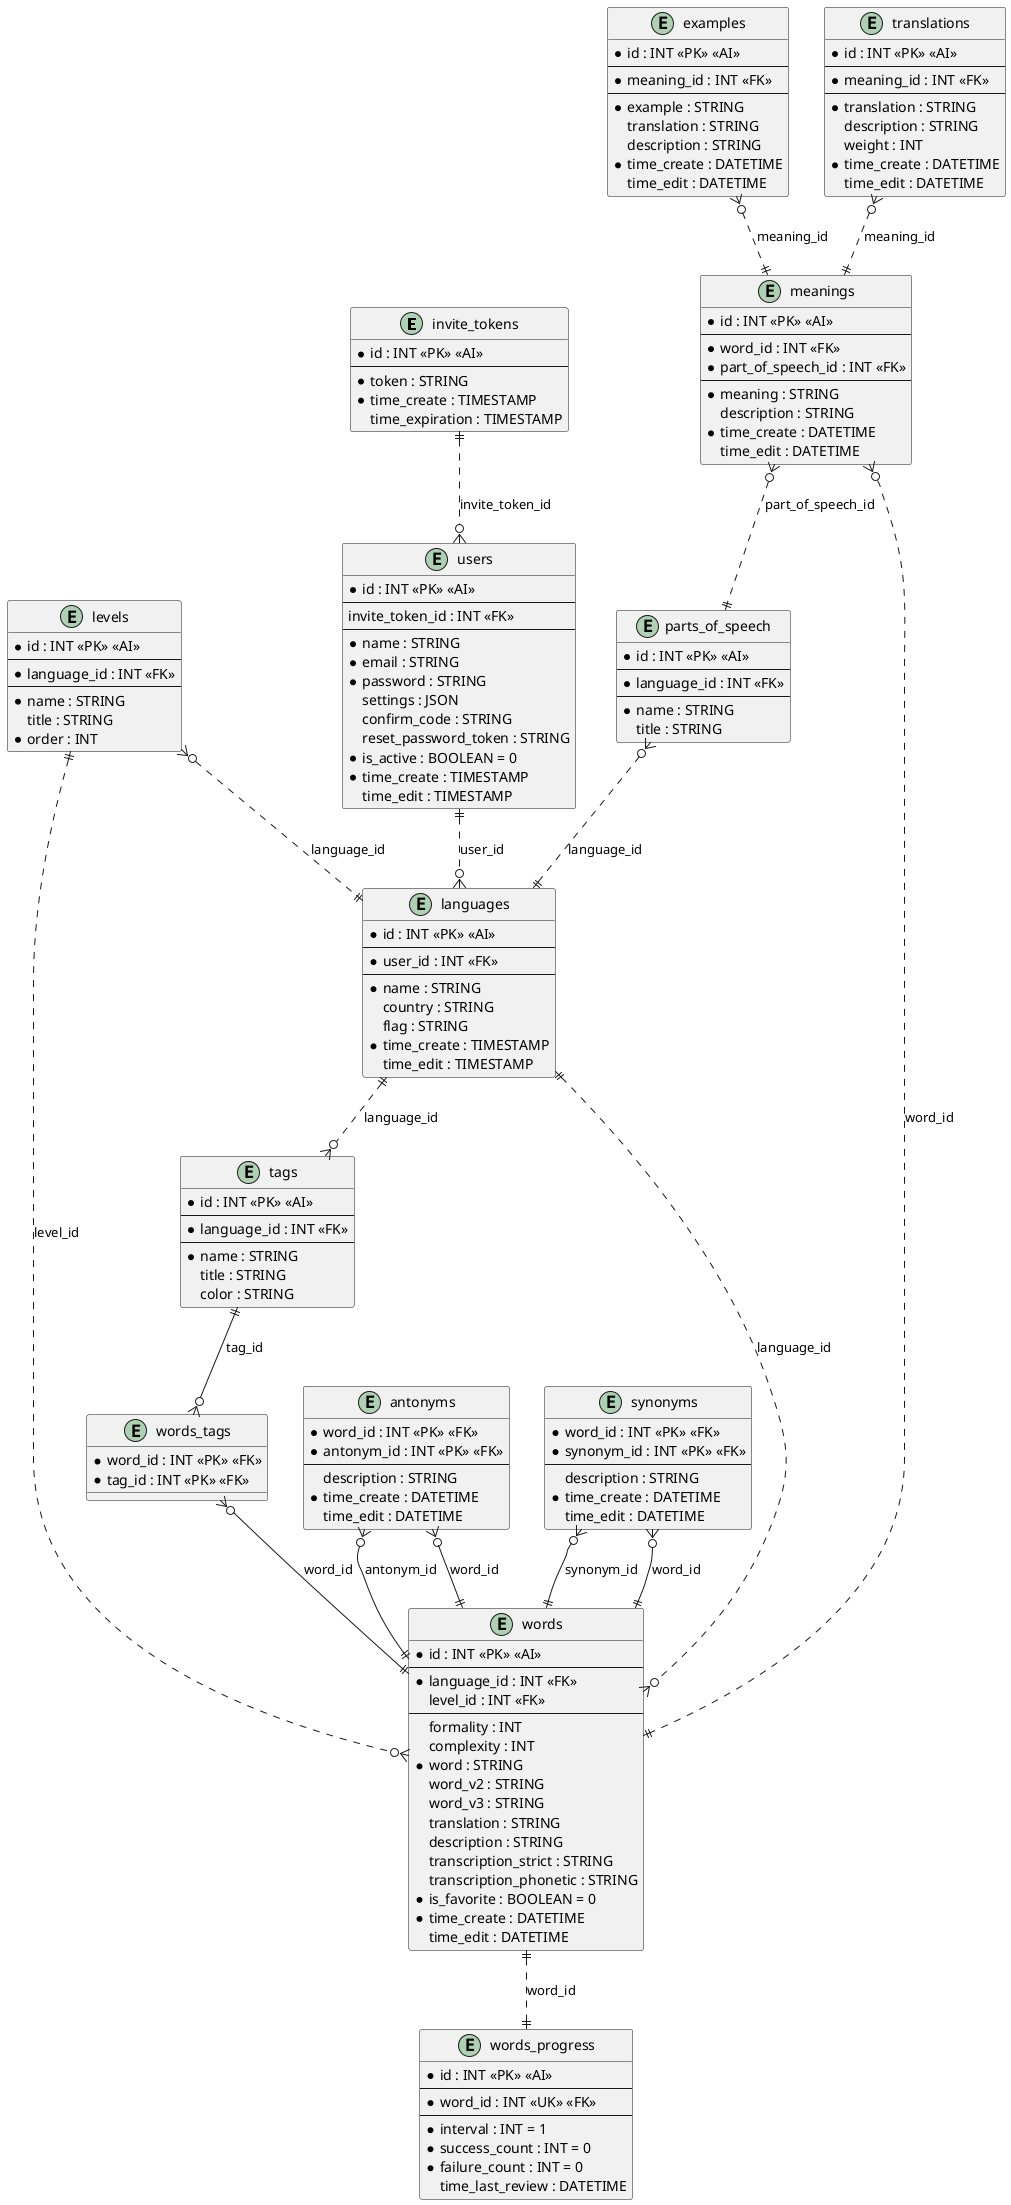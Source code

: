 @startuml dictionary

' this flag is used to make wires straight-angled:
' skinparam linetype ortho

entity invite_tokens {
  * id : INT <<PK>> <<AI>>
  ---
  * token : STRING
  * time_create : TIMESTAMP
  time_expiration : TIMESTAMP
}

entity users {
  * id : INT <<PK>> <<AI>>
  ---
  invite_token_id : INT <<FK>>
  ---
  * name : STRING
  * email : STRING
  * password : STRING
  settings : JSON
  confirm_code : STRING
  reset_password_token : STRING
  * is_active : BOOLEAN = 0
  * time_create : TIMESTAMP
  time_edit : TIMESTAMP
}

entity languages {
  * id : INT <<PK>> <<AI>>
  ---
  * user_id : INT <<FK>>
  ---
  * name : STRING
  country : STRING
  flag : STRING
  * time_create : TIMESTAMP
  time_edit : TIMESTAMP
}

entity tags {
  * id : INT <<PK>> <<AI>>
  ---
  * language_id : INT <<FK>>
  ---
  * name : STRING
  title : STRING
  color : STRING
}

entity words_tags {
  * word_id : INT <<PK>> <<FK>>
  * tag_id : INT <<PK>> <<FK>>
}

entity words_progress {
  * id : INT <<PK>> <<AI>>
  ---
  * word_id : INT <<UK>> <<FK>>
  ---
  * interval : INT = 1
  * success_count : INT = 0
  * failure_count : INT = 0
  time_last_review : DATETIME
}

entity antonyms {
  * word_id : INT <<PK>> <<FK>>
  * antonym_id : INT <<PK>> <<FK>>
  ---
  description : STRING
  * time_create : DATETIME
  time_edit : DATETIME
}

entity synonyms {
  * word_id : INT <<PK>> <<FK>>
  * synonym_id : INT <<PK>> <<FK>>
  ---
  description : STRING
  * time_create : DATETIME
  time_edit : DATETIME
}

entity words {
  * id : INT <<PK>> <<AI>>
  ---
  * language_id : INT <<FK>>
  level_id : INT <<FK>>
  ---
  formality : INT
  complexity : INT
  * word : STRING
  word_v2 : STRING
  word_v3 : STRING
  translation : STRING
  description : STRING
  transcription_strict : STRING
  transcription_phonetic : STRING
  * is_favorite : BOOLEAN = 0
  * time_create : DATETIME
  time_edit : DATETIME
}

entity levels {
  * id : INT <<PK>> <<AI>>
  ---
  * language_id : INT <<FK>>
  ---
  * name : STRING
  title : STRING
  * order : INT
}

entity parts_of_speech {
  * id : INT <<PK>> <<AI>>
  ---
  * language_id : INT <<FK>>
  ---
  * name : STRING
  title : STRING
}

entity examples {
  * id : INT <<PK>> <<AI>>
  ---
  * meaning_id : INT <<FK>>
  ---
  * example : STRING
  translation : STRING
  description : STRING
  * time_create : DATETIME
  time_edit : DATETIME
}

entity translations {
  * id : INT <<PK>> <<AI>>
  ---
  * meaning_id : INT <<FK>>
  ---
  * translation : STRING
  description : STRING
  weight : INT
  * time_create : DATETIME
  time_edit : DATETIME
}

entity meanings {
  * id : INT <<PK>> <<AI>>
  ---
  * word_id : INT <<FK>>
  * part_of_speech_id : INT <<FK>>
  ---
  * meaning : STRING
  description : STRING
  * time_create : DATETIME
  time_edit : DATETIME
}

invite_tokens ||..o{ users : "invite_token_id"
users ||..o{ languages : "user_id"
languages ||..o{ tags : "language_id"
languages ||..o{ words : "language_id"
tags ||--o{ words_tags : "tag_id"
words_tags }o--|| words : "word_id"
antonyms }o--|| words : "word_id"
antonyms }o--|| words : "antonym_id"
synonyms }o--|| words : "word_id"
synonyms }o--|| words : "synonym_id"
words ||..|| words_progress : "word_id"
meanings }o..|| words : "word_id"
examples }o..|| meanings : "meaning_id"
translations }o..|| meanings : "meaning_id"
meanings }o..|| parts_of_speech : "part_of_speech_id"
parts_of_speech }o..|| languages : "language_id"
levels }o..|| languages : "language_id"
levels ||..o{ words : "level_id"

@enduml

